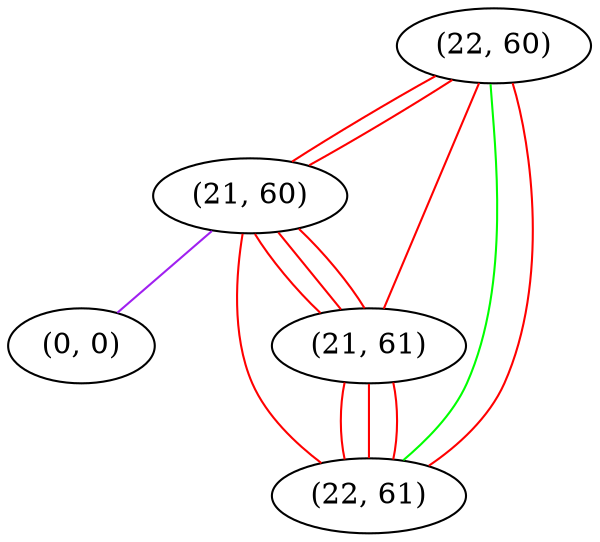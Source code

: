 graph "" {
"(22, 60)";
"(21, 60)";
"(0, 0)";
"(21, 61)";
"(22, 61)";
"(22, 60)" -- "(21, 60)"  [color=red, key=0, weight=1];
"(22, 60)" -- "(21, 60)"  [color=red, key=1, weight=1];
"(22, 60)" -- "(21, 61)"  [color=red, key=0, weight=1];
"(22, 60)" -- "(22, 61)"  [color=green, key=0, weight=2];
"(22, 60)" -- "(22, 61)"  [color=red, key=1, weight=1];
"(21, 60)" -- "(0, 0)"  [color=purple, key=0, weight=4];
"(21, 60)" -- "(21, 61)"  [color=red, key=0, weight=1];
"(21, 60)" -- "(21, 61)"  [color=red, key=1, weight=1];
"(21, 60)" -- "(21, 61)"  [color=red, key=2, weight=1];
"(21, 60)" -- "(22, 61)"  [color=red, key=0, weight=1];
"(21, 61)" -- "(22, 61)"  [color=red, key=0, weight=1];
"(21, 61)" -- "(22, 61)"  [color=red, key=1, weight=1];
"(21, 61)" -- "(22, 61)"  [color=red, key=2, weight=1];
}
